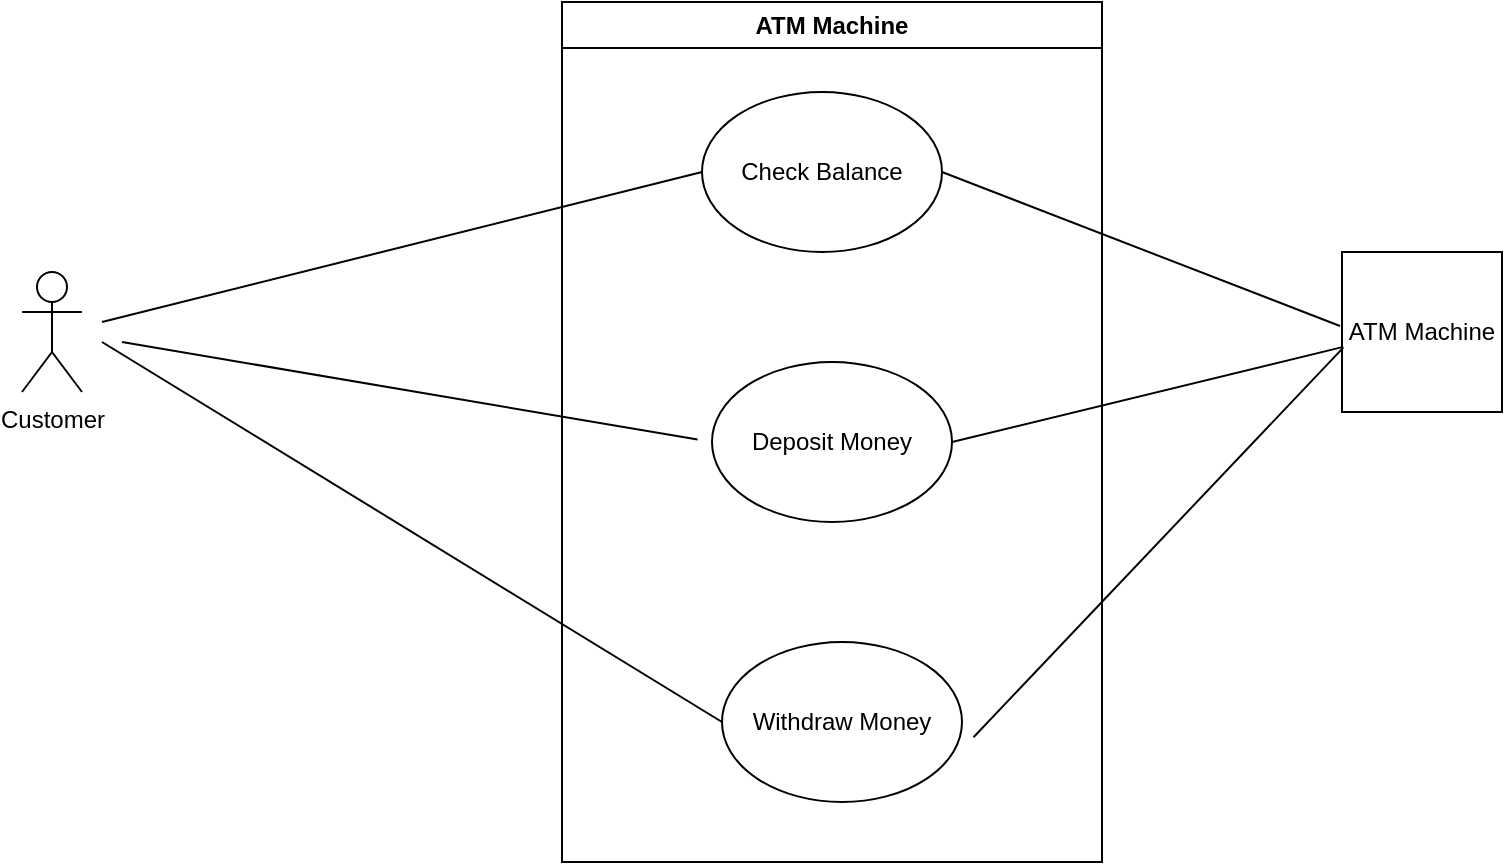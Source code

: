 <mxfile version="28.2.5">
  <diagram name="Page-1" id="XWdg4BXyk0OAKznfG6OP">
    <mxGraphModel dx="889" dy="561" grid="1" gridSize="10" guides="1" tooltips="1" connect="1" arrows="1" fold="1" page="1" pageScale="1" pageWidth="850" pageHeight="1100" math="0" shadow="0">
      <root>
        <mxCell id="0" />
        <mxCell id="1" parent="0" />
        <mxCell id="m0ALYSGnHEnHxEo8LG8C-1" value="ATM Machine" style="swimlane;whiteSpace=wrap;html=1;" vertex="1" parent="1">
          <mxGeometry x="320" y="80" width="270" height="430" as="geometry" />
        </mxCell>
        <mxCell id="m0ALYSGnHEnHxEo8LG8C-7" value="Check Balance" style="ellipse;whiteSpace=wrap;html=1;" vertex="1" parent="m0ALYSGnHEnHxEo8LG8C-1">
          <mxGeometry x="70" y="45" width="120" height="80" as="geometry" />
        </mxCell>
        <mxCell id="m0ALYSGnHEnHxEo8LG8C-11" value="Withdraw Money" style="ellipse;whiteSpace=wrap;html=1;" vertex="1" parent="m0ALYSGnHEnHxEo8LG8C-1">
          <mxGeometry x="80" y="320" width="120" height="80" as="geometry" />
        </mxCell>
        <mxCell id="m0ALYSGnHEnHxEo8LG8C-13" value="Deposit Money" style="ellipse;whiteSpace=wrap;html=1;" vertex="1" parent="m0ALYSGnHEnHxEo8LG8C-1">
          <mxGeometry x="75" y="180" width="120" height="80" as="geometry" />
        </mxCell>
        <mxCell id="m0ALYSGnHEnHxEo8LG8C-2" value="Customer" style="shape=umlActor;verticalLabelPosition=bottom;verticalAlign=top;html=1;outlineConnect=0;" vertex="1" parent="1">
          <mxGeometry x="50" y="215" width="30" height="60" as="geometry" />
        </mxCell>
        <mxCell id="m0ALYSGnHEnHxEo8LG8C-4" value="ATM Machine" style="whiteSpace=wrap;html=1;aspect=fixed;" vertex="1" parent="1">
          <mxGeometry x="710" y="205" width="80" height="80" as="geometry" />
        </mxCell>
        <mxCell id="m0ALYSGnHEnHxEo8LG8C-8" value="" style="endArrow=none;html=1;rounded=0;entryX=0;entryY=0.5;entryDx=0;entryDy=0;" edge="1" parent="1" target="m0ALYSGnHEnHxEo8LG8C-7">
          <mxGeometry width="50" height="50" relative="1" as="geometry">
            <mxPoint x="90" y="240" as="sourcePoint" />
            <mxPoint x="450" y="270" as="targetPoint" />
          </mxGeometry>
        </mxCell>
        <mxCell id="m0ALYSGnHEnHxEo8LG8C-9" value="" style="endArrow=none;html=1;rounded=0;endSize=5;exitX=1;exitY=0.5;exitDx=0;exitDy=0;" edge="1" parent="1" source="m0ALYSGnHEnHxEo8LG8C-7">
          <mxGeometry width="50" height="50" relative="1" as="geometry">
            <mxPoint x="530" y="245" as="sourcePoint" />
            <mxPoint x="709" y="242" as="targetPoint" />
          </mxGeometry>
        </mxCell>
        <mxCell id="m0ALYSGnHEnHxEo8LG8C-14" value="" style="endArrow=none;html=1;rounded=0;entryX=-0.06;entryY=0.485;entryDx=0;entryDy=0;entryPerimeter=0;" edge="1" parent="1" target="m0ALYSGnHEnHxEo8LG8C-13">
          <mxGeometry width="50" height="50" relative="1" as="geometry">
            <mxPoint x="100" y="250" as="sourcePoint" />
            <mxPoint x="400" y="175" as="targetPoint" />
          </mxGeometry>
        </mxCell>
        <mxCell id="m0ALYSGnHEnHxEo8LG8C-15" value="" style="endArrow=none;html=1;rounded=0;entryX=0;entryY=0.5;entryDx=0;entryDy=0;" edge="1" parent="1" target="m0ALYSGnHEnHxEo8LG8C-11">
          <mxGeometry width="50" height="50" relative="1" as="geometry">
            <mxPoint x="90" y="250" as="sourcePoint" />
            <mxPoint x="398" y="309" as="targetPoint" />
          </mxGeometry>
        </mxCell>
        <mxCell id="m0ALYSGnHEnHxEo8LG8C-16" value="" style="endArrow=none;html=1;rounded=0;endSize=5;exitX=1;exitY=0.5;exitDx=0;exitDy=0;entryX=0.008;entryY=0.593;entryDx=0;entryDy=0;entryPerimeter=0;" edge="1" parent="1" source="m0ALYSGnHEnHxEo8LG8C-13" target="m0ALYSGnHEnHxEo8LG8C-4">
          <mxGeometry width="50" height="50" relative="1" as="geometry">
            <mxPoint x="520" y="175" as="sourcePoint" />
            <mxPoint x="719" y="252" as="targetPoint" />
          </mxGeometry>
        </mxCell>
        <mxCell id="m0ALYSGnHEnHxEo8LG8C-17" value="" style="endArrow=none;html=1;rounded=0;endSize=5;exitX=1.048;exitY=0.595;exitDx=0;exitDy=0;exitPerimeter=0;entryX=0.008;entryY=0.598;entryDx=0;entryDy=0;entryPerimeter=0;" edge="1" parent="1" source="m0ALYSGnHEnHxEo8LG8C-11" target="m0ALYSGnHEnHxEo8LG8C-4">
          <mxGeometry width="50" height="50" relative="1" as="geometry">
            <mxPoint x="525" y="310" as="sourcePoint" />
            <mxPoint x="729" y="262" as="targetPoint" />
          </mxGeometry>
        </mxCell>
      </root>
    </mxGraphModel>
  </diagram>
</mxfile>
